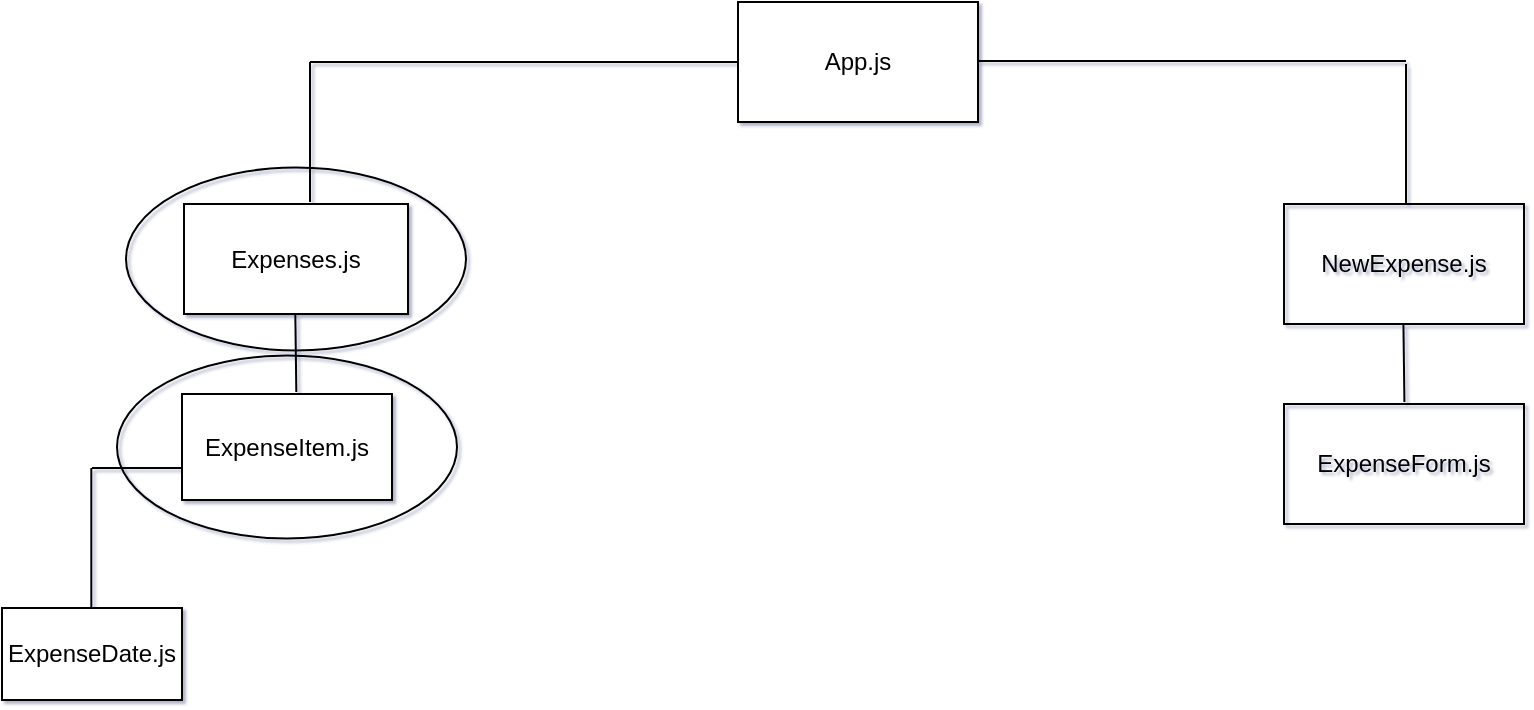 <mxfile version="15.8.6" type="device"><diagram id="bGSJwW-j1nx1aitf1PKC" name="Page-1"><mxGraphModel dx="813" dy="454" grid="0" gridSize="10" guides="1" tooltips="1" connect="1" arrows="1" fold="1" page="1" pageScale="1" pageWidth="2339" pageHeight="3300" math="0" shadow="1"><root><mxCell id="0"/><mxCell id="1" parent="0"/><mxCell id="cMfTaLRAbLdYVKozsVh9-1" value="App.js" style="rounded=0;whiteSpace=wrap;html=1;" parent="1" vertex="1"><mxGeometry x="1086" y="876" width="120" height="60" as="geometry"/></mxCell><mxCell id="cMfTaLRAbLdYVKozsVh9-2" value="ExpenseItem.js" style="rounded=0;whiteSpace=wrap;html=1;" parent="1" vertex="1"><mxGeometry x="808" y="1072" width="105" height="53" as="geometry"/></mxCell><mxCell id="cMfTaLRAbLdYVKozsVh9-3" value="" style="endArrow=none;html=1;" parent="1" edge="1"><mxGeometry width="50" height="50" relative="1" as="geometry"><mxPoint x="872" y="976" as="sourcePoint"/><mxPoint x="872" y="906" as="targetPoint"/></mxGeometry></mxCell><mxCell id="cMfTaLRAbLdYVKozsVh9-5" value="" style="endArrow=none;html=1;entryX=0;entryY=0.5;entryDx=0;entryDy=0;" parent="1" target="cMfTaLRAbLdYVKozsVh9-1" edge="1"><mxGeometry width="50" height="50" relative="1" as="geometry"><mxPoint x="872" y="906" as="sourcePoint"/><mxPoint x="871.5" y="866" as="targetPoint"/></mxGeometry></mxCell><mxCell id="cMfTaLRAbLdYVKozsVh9-6" value="ExpenseDate.js" style="rounded=0;whiteSpace=wrap;html=1;" parent="1" vertex="1"><mxGeometry x="718" y="1179" width="90" height="46" as="geometry"/></mxCell><mxCell id="cMfTaLRAbLdYVKozsVh9-7" value="" style="endArrow=none;html=1;" parent="1" edge="1"><mxGeometry width="50" height="50" relative="1" as="geometry"><mxPoint x="762.66" y="1179.0" as="sourcePoint"/><mxPoint x="762.66" y="1109.0" as="targetPoint"/></mxGeometry></mxCell><mxCell id="cMfTaLRAbLdYVKozsVh9-8" value="" style="endArrow=none;html=1;" parent="1" edge="1"><mxGeometry width="50" height="50" relative="1" as="geometry"><mxPoint x="763" y="1109" as="sourcePoint"/><mxPoint x="808" y="1109" as="targetPoint"/></mxGeometry></mxCell><mxCell id="cMfTaLRAbLdYVKozsVh9-9" value="Expenses.js" style="rounded=0;whiteSpace=wrap;html=1;" parent="1" vertex="1"><mxGeometry x="809" y="977" width="112" height="55" as="geometry"/></mxCell><mxCell id="cMfTaLRAbLdYVKozsVh9-10" value="" style="endArrow=none;html=1;" parent="1" edge="1"><mxGeometry width="50" height="50" relative="1" as="geometry"><mxPoint x="865.16" y="1071" as="sourcePoint"/><mxPoint x="864.66" y="1032" as="targetPoint"/></mxGeometry></mxCell><mxCell id="cf_AGCnl4YN5OC5CXWUU-2" value="" style="ellipse;whiteSpace=wrap;html=1;fillColor=none;" vertex="1" parent="1"><mxGeometry x="775.5" y="1052.75" width="170" height="91.5" as="geometry"/></mxCell><mxCell id="cf_AGCnl4YN5OC5CXWUU-3" value="" style="ellipse;whiteSpace=wrap;html=1;fillColor=none;" vertex="1" parent="1"><mxGeometry x="780" y="958.75" width="170" height="91.5" as="geometry"/></mxCell><mxCell id="cf_AGCnl4YN5OC5CXWUU-4" value="" style="endArrow=none;html=1;entryX=0;entryY=0.5;entryDx=0;entryDy=0;" edge="1" parent="1"><mxGeometry width="50" height="50" relative="1" as="geometry"><mxPoint x="1206" y="905.5" as="sourcePoint"/><mxPoint x="1420" y="905.5" as="targetPoint"/></mxGeometry></mxCell><mxCell id="cf_AGCnl4YN5OC5CXWUU-5" value="" style="endArrow=none;html=1;" edge="1" parent="1"><mxGeometry width="50" height="50" relative="1" as="geometry"><mxPoint x="1420" y="977" as="sourcePoint"/><mxPoint x="1420" y="907" as="targetPoint"/></mxGeometry></mxCell><mxCell id="cf_AGCnl4YN5OC5CXWUU-7" value="NewExpense.js" style="rounded=0;whiteSpace=wrap;html=1;fillColor=none;" vertex="1" parent="1"><mxGeometry x="1359" y="977" width="120" height="60" as="geometry"/></mxCell><mxCell id="cf_AGCnl4YN5OC5CXWUU-9" value="" style="endArrow=none;html=1;" edge="1" parent="1"><mxGeometry width="50" height="50" relative="1" as="geometry"><mxPoint x="1419.21" y="1076" as="sourcePoint"/><mxPoint x="1418.71" y="1037" as="targetPoint"/></mxGeometry></mxCell><mxCell id="cf_AGCnl4YN5OC5CXWUU-11" value="ExpenseForm.js" style="rounded=0;whiteSpace=wrap;html=1;fillColor=none;" vertex="1" parent="1"><mxGeometry x="1359" y="1077" width="120" height="60" as="geometry"/></mxCell></root></mxGraphModel></diagram></mxfile>